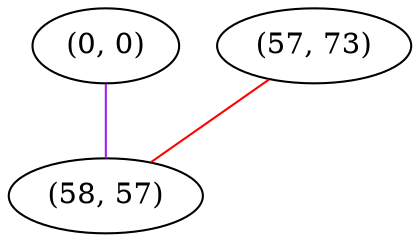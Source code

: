 graph "" {
"(0, 0)";
"(57, 73)";
"(58, 57)";
"(0, 0)" -- "(58, 57)"  [color=purple, key=0, weight=4];
"(57, 73)" -- "(58, 57)"  [color=red, key=0, weight=1];
}
